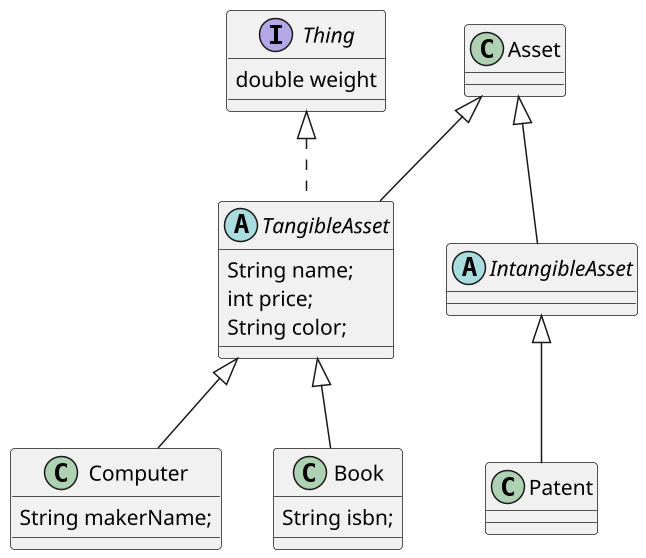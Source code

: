 @startuml

scale 1.5

interface Thing {
    double weight
}

abstract class TangibleAsset extends Asset implements Thing {
  String name;
  int price;
  String color;
}

class Computer extends TangibleAsset {
  String makerName;

}

class Book extends TangibleAsset {
  String isbn;

}

class Asset {
}

abstract class IntangibleAsset extends Asset {
}

class Patent extends IntangibleAsset{
}

@enduml